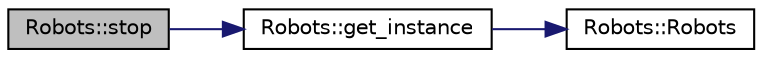 digraph "Robots::stop"
{
 // INTERACTIVE_SVG=YES
  edge [fontname="Helvetica",fontsize="10",labelfontname="Helvetica",labelfontsize="10"];
  node [fontname="Helvetica",fontsize="10",shape=record];
  rankdir="LR";
  Node670 [label="Robots::stop",height=0.2,width=0.4,color="black", fillcolor="grey75", style="filled", fontcolor="black"];
  Node670 -> Node671 [color="midnightblue",fontsize="10",style="solid",fontname="Helvetica"];
  Node671 [label="Robots::get_instance",height=0.2,width=0.4,color="black", fillcolor="white", style="filled",URL="$class_robots.html#a589bce74db5f34af384952d48435168f"];
  Node671 -> Node672 [color="midnightblue",fontsize="10",style="solid",fontname="Helvetica"];
  Node672 [label="Robots::Robots",height=0.2,width=0.4,color="black", fillcolor="white", style="filled",URL="$class_robots.html#aa2745a48ebd3e52b9a3020f6afbcb25d",tooltip="Initializes our arrays. "];
}
